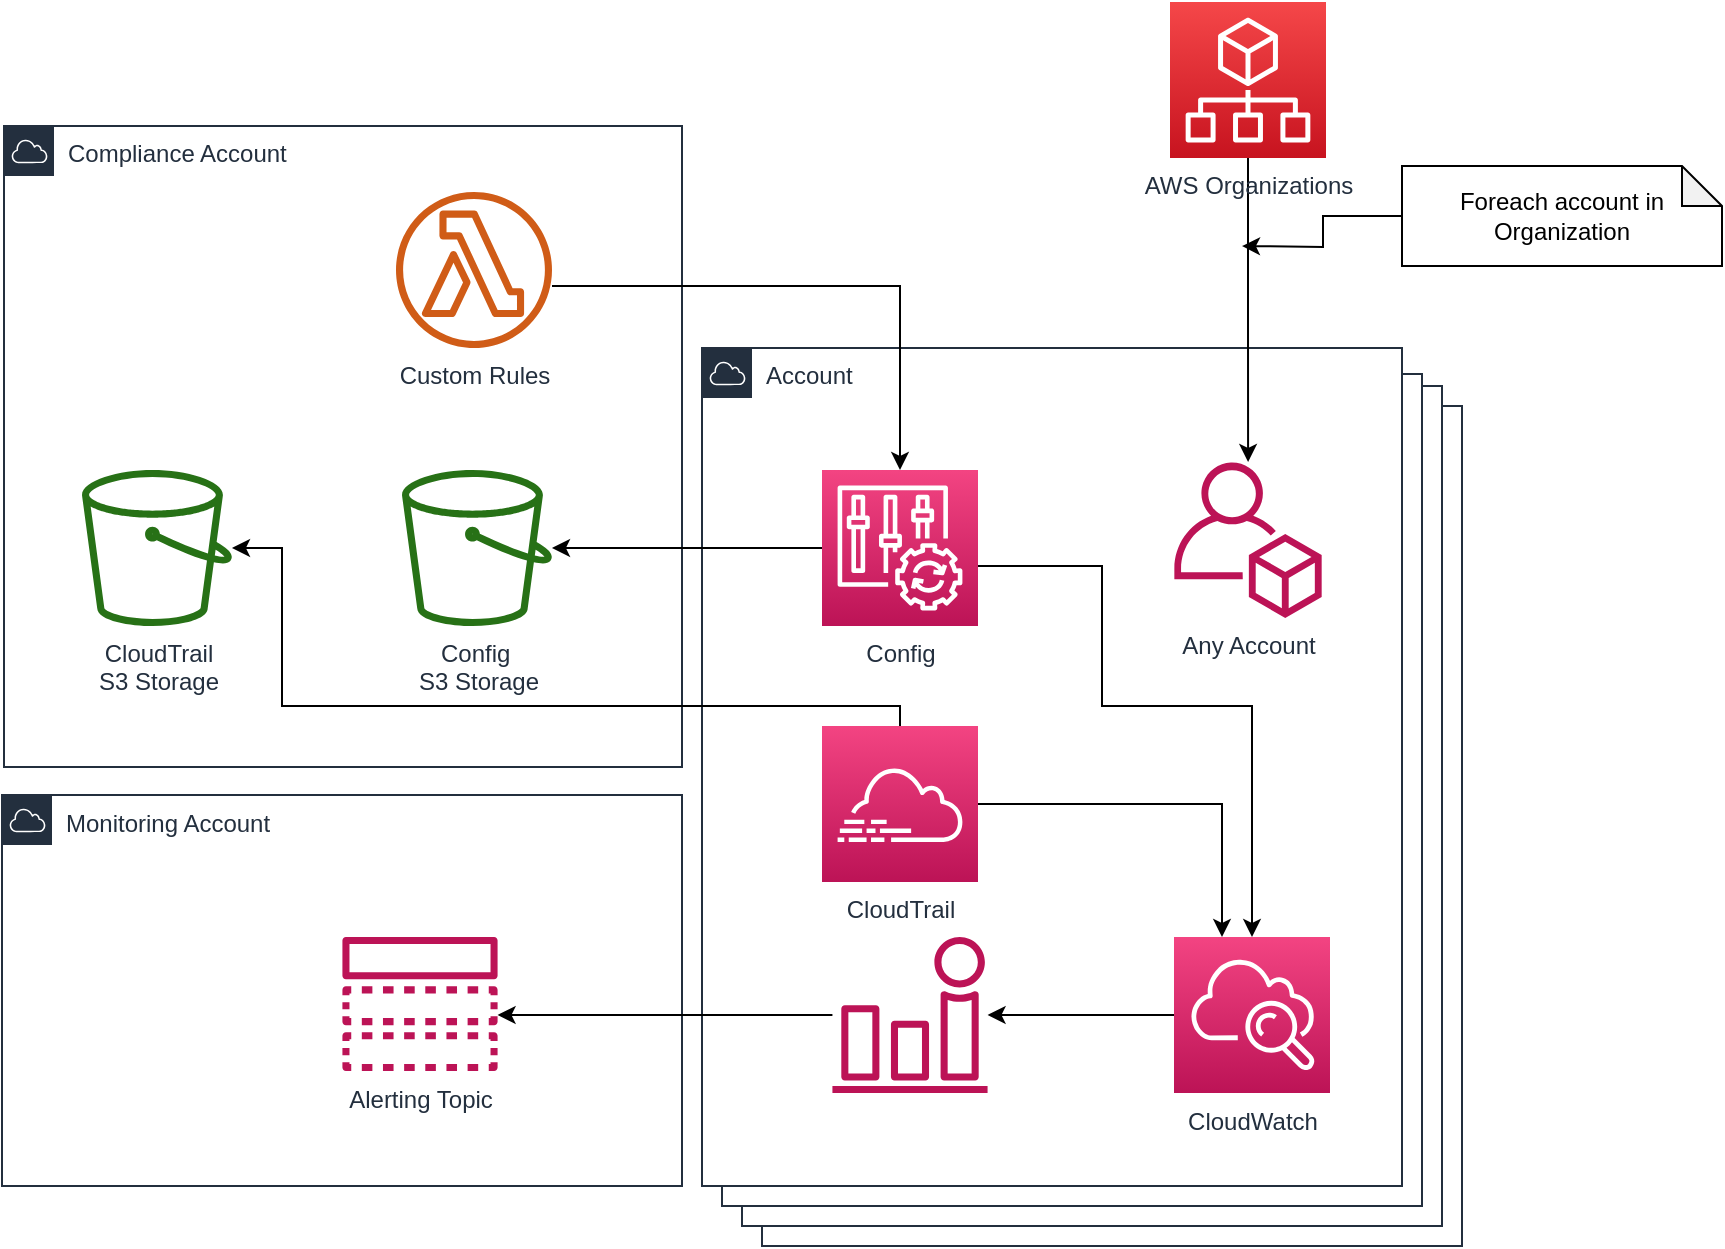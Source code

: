 <mxfile version="12.4.2" type="device" pages="1"><diagram id="Ht1M8jgEwFfnCIfOTk4-" name="Page-1"><mxGraphModel dx="1106" dy="784" grid="1" gridSize="10" guides="1" tooltips="1" connect="1" arrows="1" fold="1" page="1" pageScale="1" pageWidth="1169" pageHeight="827" math="0" shadow="0"><root><mxCell id="0"/><mxCell id="1" parent="0"/><mxCell id="LvbkxByUaBpfdaAaypbd-20" value="Account" style="points=[[0,0],[0.25,0],[0.5,0],[0.75,0],[1,0],[1,0.25],[1,0.5],[1,0.75],[1,1],[0.75,1],[0.5,1],[0.25,1],[0,1],[0,0.75],[0,0.5],[0,0.25]];outlineConnect=0;gradientColor=none;html=1;whiteSpace=wrap;fontSize=12;fontStyle=0;shape=mxgraph.aws4.group;grIcon=mxgraph.aws4.group_aws_cloud;strokeColor=#232F3E;fillColor=#ffffff;verticalAlign=top;align=left;spacingLeft=30;fontColor=#232F3E;dashed=0;" vertex="1" parent="1"><mxGeometry x="470" y="230" width="350" height="420" as="geometry"/></mxCell><mxCell id="LvbkxByUaBpfdaAaypbd-3" value="Compliance Account" style="points=[[0,0],[0.25,0],[0.5,0],[0.75,0],[1,0],[1,0.25],[1,0.5],[1,0.75],[1,1],[0.75,1],[0.5,1],[0.25,1],[0,1],[0,0.75],[0,0.5],[0,0.25]];outlineConnect=0;gradientColor=none;html=1;whiteSpace=wrap;fontSize=12;fontStyle=0;shape=mxgraph.aws4.group;grIcon=mxgraph.aws4.group_aws_cloud;strokeColor=#232F3E;fillColor=#ffffff;verticalAlign=top;align=left;spacingLeft=30;fontColor=#232F3E;dashed=0;" vertex="1" parent="1"><mxGeometry x="91" y="90" width="339" height="320.5" as="geometry"/></mxCell><mxCell id="Ju2RmclKPAzYWYvIp2tN-3" value="Account" style="points=[[0,0],[0.25,0],[0.5,0],[0.75,0],[1,0],[1,0.25],[1,0.5],[1,0.75],[1,1],[0.75,1],[0.5,1],[0.25,1],[0,1],[0,0.75],[0,0.5],[0,0.25]];outlineConnect=0;gradientColor=none;html=1;whiteSpace=wrap;fontSize=12;fontStyle=0;shape=mxgraph.aws4.group;grIcon=mxgraph.aws4.group_aws_cloud;strokeColor=#232F3E;fillColor=#ffffff;verticalAlign=top;align=left;spacingLeft=30;fontColor=#232F3E;dashed=0;" parent="1" vertex="1"><mxGeometry x="460" y="220" width="350" height="420" as="geometry"/></mxCell><mxCell id="Ju2RmclKPAzYWYvIp2tN-4" value="Account" style="points=[[0,0],[0.25,0],[0.5,0],[0.75,0],[1,0],[1,0.25],[1,0.5],[1,0.75],[1,1],[0.75,1],[0.5,1],[0.25,1],[0,1],[0,0.75],[0,0.5],[0,0.25]];outlineConnect=0;gradientColor=none;html=1;whiteSpace=wrap;fontSize=12;fontStyle=0;shape=mxgraph.aws4.group;grIcon=mxgraph.aws4.group_aws_cloud;strokeColor=#232F3E;fillColor=#ffffff;verticalAlign=top;align=left;spacingLeft=30;fontColor=#232F3E;dashed=0;" parent="1" vertex="1"><mxGeometry x="450" y="214" width="350" height="416" as="geometry"/></mxCell><mxCell id="Ju2RmclKPAzYWYvIp2tN-5" value="Account" style="points=[[0,0],[0.25,0],[0.5,0],[0.75,0],[1,0],[1,0.25],[1,0.5],[1,0.75],[1,1],[0.75,1],[0.5,1],[0.25,1],[0,1],[0,0.75],[0,0.5],[0,0.25]];outlineConnect=0;gradientColor=none;html=1;whiteSpace=wrap;fontSize=12;fontStyle=0;shape=mxgraph.aws4.group;grIcon=mxgraph.aws4.group_aws_cloud;strokeColor=#232F3E;fillColor=#ffffff;verticalAlign=top;align=left;spacingLeft=30;fontColor=#232F3E;dashed=0;" parent="1" vertex="1"><mxGeometry x="440" y="201" width="350" height="419" as="geometry"/></mxCell><mxCell id="Ju2RmclKPAzYWYvIp2tN-6" style="edgeStyle=orthogonalEdgeStyle;rounded=0;orthogonalLoop=1;jettySize=auto;html=1;" parent="1" source="Ju2RmclKPAzYWYvIp2tN-8" target="Ju2RmclKPAzYWYvIp2tN-7" edge="1"><mxGeometry relative="1" as="geometry"><mxPoint x="358" y="296" as="sourcePoint"/></mxGeometry></mxCell><mxCell id="Ju2RmclKPAzYWYvIp2tN-7" value="Any Account" style="outlineConnect=0;fontColor=#232F3E;gradientColor=none;fillColor=#BC1356;strokeColor=none;dashed=0;verticalLabelPosition=bottom;verticalAlign=top;align=center;html=1;fontSize=12;fontStyle=0;aspect=fixed;pointerEvents=1;shape=mxgraph.aws4.organizations_account;" parent="1" vertex="1"><mxGeometry x="676" y="258" width="74" height="78" as="geometry"/></mxCell><mxCell id="Ju2RmclKPAzYWYvIp2tN-8" value="AWS Organizations&lt;br&gt;" style="outlineConnect=0;fontColor=#232F3E;gradientColor=#F54749;gradientDirection=north;fillColor=#C7131F;strokeColor=#ffffff;dashed=0;verticalLabelPosition=bottom;verticalAlign=top;align=center;html=1;fontSize=12;fontStyle=0;aspect=fixed;shape=mxgraph.aws4.resourceIcon;resIcon=mxgraph.aws4.organizations;" parent="1" vertex="1"><mxGeometry x="674" y="28" width="78" height="78" as="geometry"/></mxCell><mxCell id="LvbkxByUaBpfdaAaypbd-16" style="edgeStyle=orthogonalEdgeStyle;rounded=0;orthogonalLoop=1;jettySize=auto;html=1;" edge="1" parent="1" source="Ju2RmclKPAzYWYvIp2tN-10"><mxGeometry relative="1" as="geometry"><mxPoint x="710" y="150" as="targetPoint"/></mxGeometry></mxCell><mxCell id="Ju2RmclKPAzYWYvIp2tN-10" value="Foreach account in Organization" style="shape=note;whiteSpace=wrap;html=1;backgroundOutline=1;darkOpacity=0.05;strokeColor=#000000;fillColor=#FFFFFF;size=20;" parent="1" vertex="1"><mxGeometry x="790" y="110" width="160" height="50" as="geometry"/></mxCell><mxCell id="Ju2RmclKPAzYWYvIp2tN-11" value="Monitoring Account" style="points=[[0,0],[0.25,0],[0.5,0],[0.75,0],[1,0],[1,0.25],[1,0.5],[1,0.75],[1,1],[0.75,1],[0.5,1],[0.25,1],[0,1],[0,0.75],[0,0.5],[0,0.25]];outlineConnect=0;gradientColor=none;html=1;whiteSpace=wrap;fontSize=12;fontStyle=0;shape=mxgraph.aws4.group;grIcon=mxgraph.aws4.group_aws_cloud;strokeColor=#232F3E;fillColor=#ffffff;verticalAlign=top;align=left;spacingLeft=30;fontColor=#232F3E;dashed=0;" parent="1" vertex="1"><mxGeometry x="90" y="424.5" width="340" height="195.5" as="geometry"/></mxCell><mxCell id="Ju2RmclKPAzYWYvIp2tN-12" value="Alerting Topic" style="outlineConnect=0;fontColor=#232F3E;gradientColor=none;fillColor=#BC1356;strokeColor=none;dashed=0;verticalLabelPosition=bottom;verticalAlign=top;align=center;html=1;fontSize=12;fontStyle=0;aspect=fixed;pointerEvents=1;shape=mxgraph.aws4.topic;" parent="1" vertex="1"><mxGeometry x="260" y="495.5" width="78" height="67" as="geometry"/></mxCell><mxCell id="Ju2RmclKPAzYWYvIp2tN-13" style="edgeStyle=orthogonalEdgeStyle;rounded=0;orthogonalLoop=1;jettySize=auto;html=1;" parent="1" target="Ju2RmclKPAzYWYvIp2tN-12" edge="1" source="Ju2RmclKPAzYWYvIp2tN-15"><mxGeometry relative="1" as="geometry"><mxPoint x="130" y="290.333" as="sourcePoint"/><Array as="points"><mxPoint x="320" y="529"/><mxPoint x="320" y="529"/></Array></mxGeometry></mxCell><mxCell id="Ju2RmclKPAzYWYvIp2tN-15" value="" style="outlineConnect=0;fontColor=#232F3E;gradientColor=none;fillColor=#BC1356;strokeColor=none;dashed=0;verticalLabelPosition=bottom;verticalAlign=top;align=center;html=1;fontSize=12;fontStyle=0;aspect=fixed;pointerEvents=1;shape=mxgraph.aws4.alarm;" parent="1" vertex="1"><mxGeometry x="505" y="495.5" width="78" height="78" as="geometry"/></mxCell><mxCell id="LvbkxByUaBpfdaAaypbd-10" style="edgeStyle=orthogonalEdgeStyle;rounded=0;orthogonalLoop=1;jettySize=auto;html=1;" edge="1" parent="1" source="Ju2RmclKPAzYWYvIp2tN-16" target="Ju2RmclKPAzYWYvIp2tN-15"><mxGeometry relative="1" as="geometry"/></mxCell><mxCell id="Ju2RmclKPAzYWYvIp2tN-16" value="CloudWatch" style="outlineConnect=0;fontColor=#232F3E;gradientColor=#F34482;gradientDirection=north;fillColor=#BC1356;strokeColor=#ffffff;dashed=0;verticalLabelPosition=bottom;verticalAlign=top;align=center;html=1;fontSize=12;fontStyle=0;aspect=fixed;shape=mxgraph.aws4.resourceIcon;resIcon=mxgraph.aws4.cloudwatch;" parent="1" vertex="1"><mxGeometry x="676" y="495.5" width="78" height="78" as="geometry"/></mxCell><mxCell id="LvbkxByUaBpfdaAaypbd-12" style="edgeStyle=orthogonalEdgeStyle;rounded=0;orthogonalLoop=1;jettySize=auto;html=1;" edge="1" parent="1" source="Ju2RmclKPAzYWYvIp2tN-17" target="Ju2RmclKPAzYWYvIp2tN-16"><mxGeometry relative="1" as="geometry"><Array as="points"><mxPoint x="640" y="310"/><mxPoint x="640" y="380"/><mxPoint x="715" y="380"/></Array></mxGeometry></mxCell><mxCell id="LvbkxByUaBpfdaAaypbd-13" style="edgeStyle=orthogonalEdgeStyle;rounded=0;orthogonalLoop=1;jettySize=auto;html=1;" edge="1" parent="1" source="Ju2RmclKPAzYWYvIp2tN-17" target="LvbkxByUaBpfdaAaypbd-9"><mxGeometry relative="1" as="geometry"/></mxCell><mxCell id="Ju2RmclKPAzYWYvIp2tN-17" value="Config" style="outlineConnect=0;fontColor=#232F3E;gradientColor=#F34482;gradientDirection=north;fillColor=#BC1356;strokeColor=#ffffff;dashed=0;verticalLabelPosition=bottom;verticalAlign=top;align=center;html=1;fontSize=12;fontStyle=0;aspect=fixed;shape=mxgraph.aws4.resourceIcon;resIcon=mxgraph.aws4.config;" parent="1" vertex="1"><mxGeometry x="500" y="262" width="78" height="78" as="geometry"/></mxCell><mxCell id="LvbkxByUaBpfdaAaypbd-11" style="edgeStyle=orthogonalEdgeStyle;rounded=0;orthogonalLoop=1;jettySize=auto;html=1;" edge="1" parent="1" source="LvbkxByUaBpfdaAaypbd-4" target="Ju2RmclKPAzYWYvIp2tN-16"><mxGeometry relative="1" as="geometry"><Array as="points"><mxPoint x="700" y="429"/></Array></mxGeometry></mxCell><mxCell id="LvbkxByUaBpfdaAaypbd-14" style="edgeStyle=orthogonalEdgeStyle;rounded=0;orthogonalLoop=1;jettySize=auto;html=1;" edge="1" parent="1" source="LvbkxByUaBpfdaAaypbd-4" target="LvbkxByUaBpfdaAaypbd-8"><mxGeometry relative="1" as="geometry"><Array as="points"><mxPoint x="539" y="380"/><mxPoint x="230" y="380"/><mxPoint x="230" y="301"/></Array></mxGeometry></mxCell><mxCell id="LvbkxByUaBpfdaAaypbd-4" value="CloudTrail" style="outlineConnect=0;fontColor=#232F3E;gradientColor=#F34482;gradientDirection=north;fillColor=#BC1356;strokeColor=#ffffff;dashed=0;verticalLabelPosition=bottom;verticalAlign=top;align=center;html=1;fontSize=12;fontStyle=0;aspect=fixed;shape=mxgraph.aws4.resourceIcon;resIcon=mxgraph.aws4.cloudtrail;" vertex="1" parent="1"><mxGeometry x="500" y="390" width="78" height="78" as="geometry"/></mxCell><mxCell id="LvbkxByUaBpfdaAaypbd-8" value="CloudTrail&lt;br&gt;S3 Storage" style="outlineConnect=0;fontColor=#232F3E;gradientColor=none;fillColor=#277116;strokeColor=none;dashed=0;verticalLabelPosition=bottom;verticalAlign=top;align=center;html=1;fontSize=12;fontStyle=0;aspect=fixed;pointerEvents=1;shape=mxgraph.aws4.bucket;" vertex="1" parent="1"><mxGeometry x="130" y="262" width="75" height="78" as="geometry"/></mxCell><mxCell id="LvbkxByUaBpfdaAaypbd-9" value="Config&amp;nbsp;&lt;br&gt;S3 Storage" style="outlineConnect=0;fontColor=#232F3E;gradientColor=none;fillColor=#277116;strokeColor=none;dashed=0;verticalLabelPosition=bottom;verticalAlign=top;align=center;html=1;fontSize=12;fontStyle=0;aspect=fixed;pointerEvents=1;shape=mxgraph.aws4.bucket;" vertex="1" parent="1"><mxGeometry x="290" y="262" width="75" height="78" as="geometry"/></mxCell><mxCell id="LvbkxByUaBpfdaAaypbd-18" style="edgeStyle=orthogonalEdgeStyle;rounded=0;orthogonalLoop=1;jettySize=auto;html=1;" edge="1" parent="1" source="LvbkxByUaBpfdaAaypbd-17" target="Ju2RmclKPAzYWYvIp2tN-17"><mxGeometry relative="1" as="geometry"><Array as="points"><mxPoint x="539" y="170"/></Array></mxGeometry></mxCell><mxCell id="LvbkxByUaBpfdaAaypbd-17" value="Custom Rules" style="outlineConnect=0;fontColor=#232F3E;gradientColor=none;fillColor=#D05C17;strokeColor=none;dashed=0;verticalLabelPosition=bottom;verticalAlign=top;align=center;html=1;fontSize=12;fontStyle=0;aspect=fixed;pointerEvents=1;shape=mxgraph.aws4.lambda_function;" vertex="1" parent="1"><mxGeometry x="287" y="123" width="78" height="78" as="geometry"/></mxCell></root></mxGraphModel></diagram></mxfile>